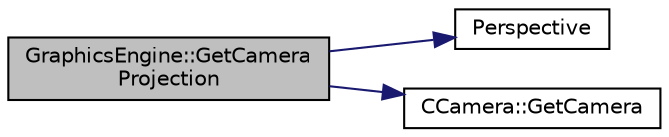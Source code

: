 digraph "GraphicsEngine::GetCameraProjection"
{
 // LATEX_PDF_SIZE
  edge [fontname="Helvetica",fontsize="10",labelfontname="Helvetica",labelfontsize="10"];
  node [fontname="Helvetica",fontsize="10",shape=record];
  rankdir="LR";
  Node265 [label="GraphicsEngine::GetCamera\lProjection",height=0.2,width=0.4,color="black", fillcolor="grey75", style="filled", fontcolor="black",tooltip="Accessor for the projection matrix of the active camera."];
  Node265 -> Node266 [color="midnightblue",fontsize="10",style="solid",fontname="Helvetica"];
  Node266 [label="Perspective",height=0.2,width=0.4,color="black", fillcolor="white", style="filled",URL="$_misc_math_8cpp.html#adab621185cf6bcd31d66155a90eb1f0e",tooltip=" "];
  Node265 -> Node267 [color="midnightblue",fontsize="10",style="solid",fontname="Helvetica"];
  Node267 [label="CCamera::GetCamera",height=0.2,width=0.4,color="black", fillcolor="white", style="filled",URL="$class_c_camera.html#a0e2ace71b0702c64078e5cf997026247",tooltip="camera accessor"];
}
